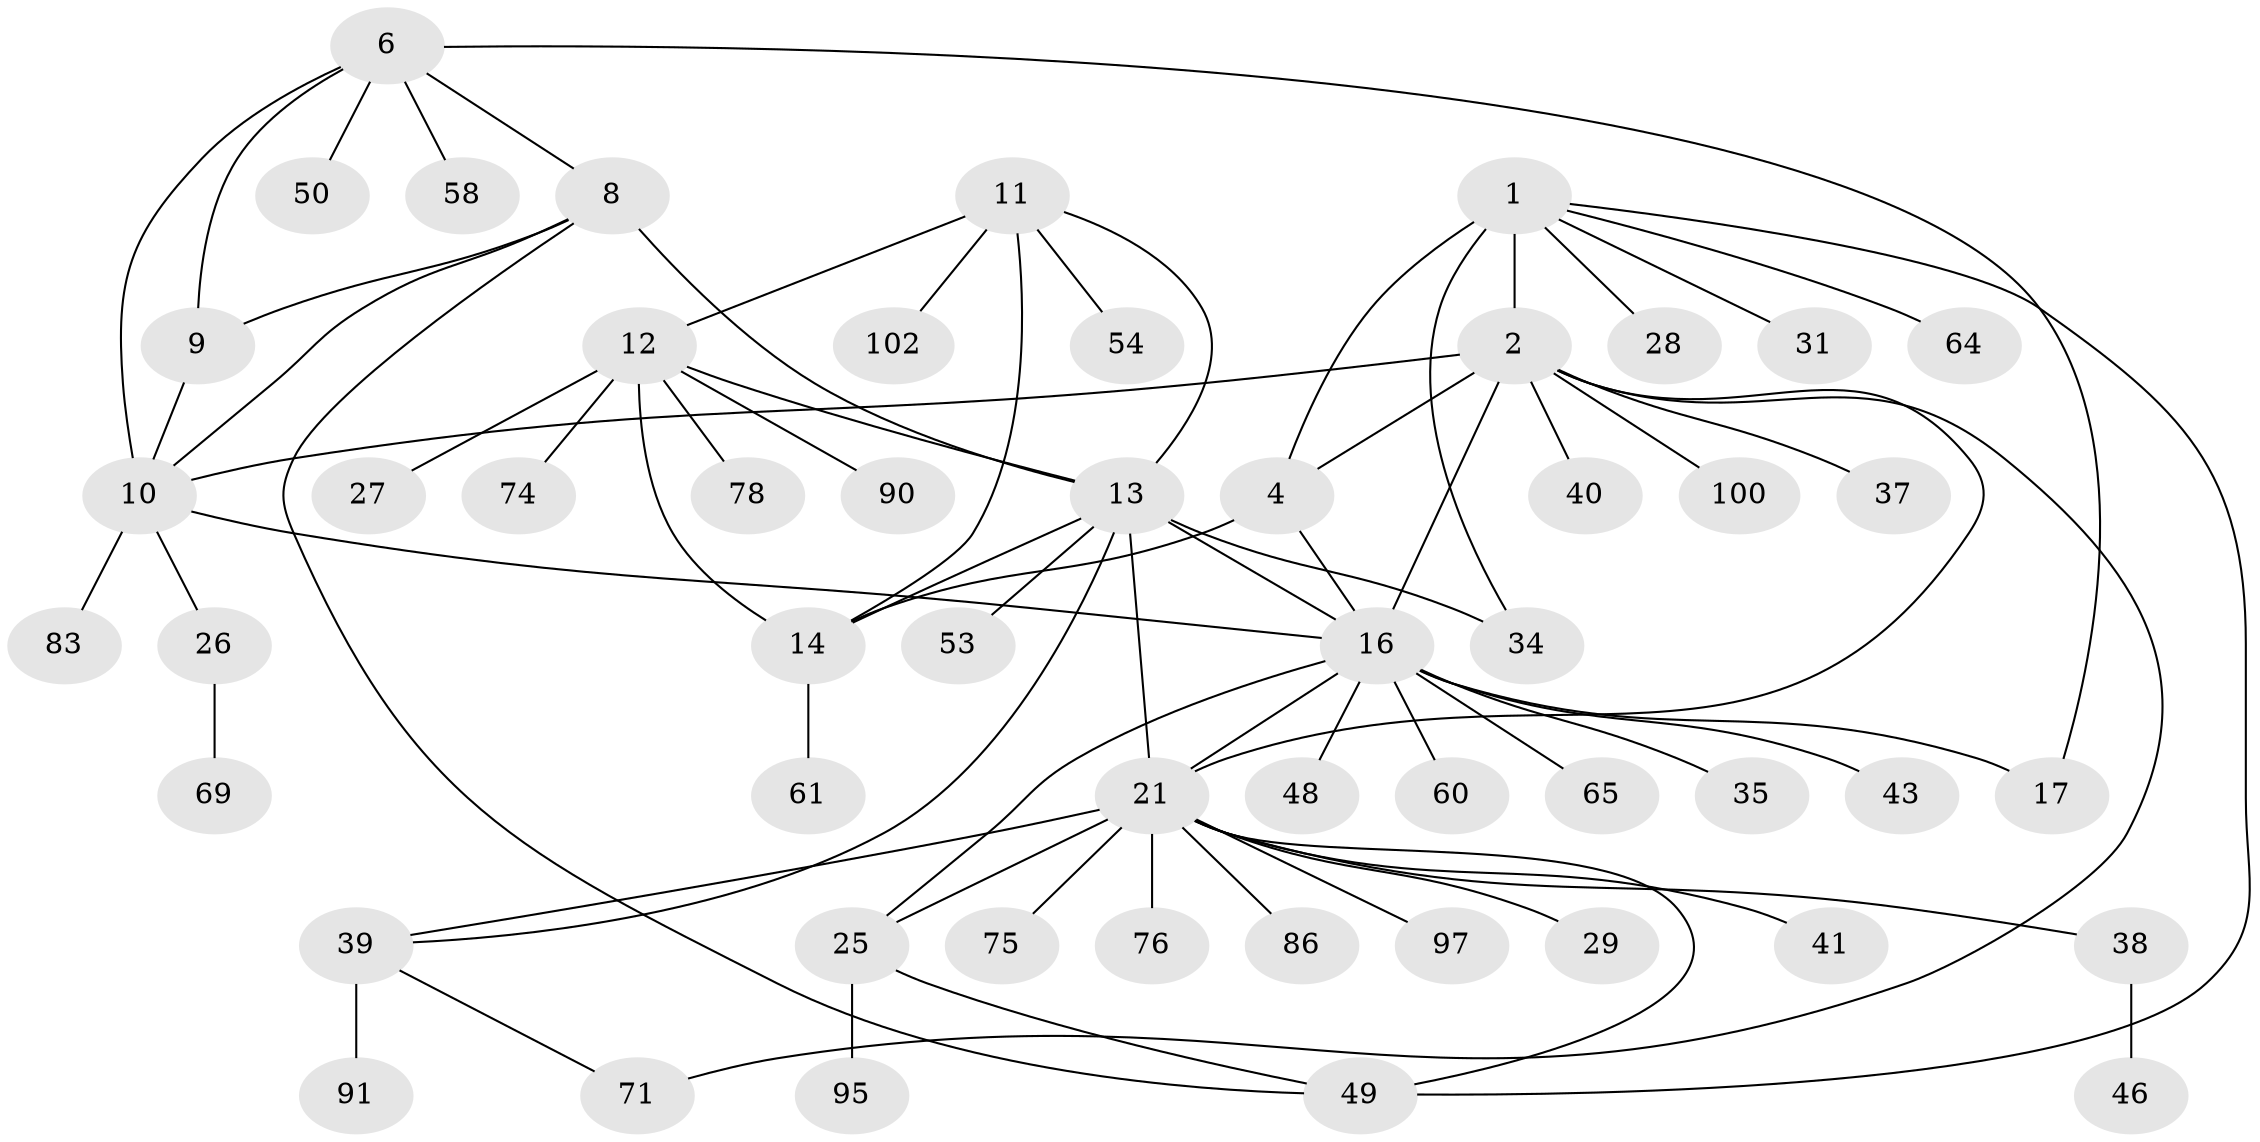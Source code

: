 // original degree distribution, {8: 0.028037383177570093, 10: 0.018691588785046728, 6: 0.06542056074766354, 7: 0.04672897196261682, 11: 0.028037383177570093, 5: 0.018691588785046728, 9: 0.009345794392523364, 13: 0.009345794392523364, 4: 0.028037383177570093, 2: 0.16822429906542055, 1: 0.5420560747663551, 3: 0.037383177570093455}
// Generated by graph-tools (version 1.1) at 2025/15/03/09/25 04:15:44]
// undirected, 53 vertices, 73 edges
graph export_dot {
graph [start="1"]
  node [color=gray90,style=filled];
  1 [super="+68+3"];
  2 [super="+5"];
  4;
  6 [super="+96+87+103+80+33+36+7"];
  8 [super="+44+84+101+93"];
  9 [super="+56+67+55"];
  10;
  11 [super="+85"];
  12;
  13 [super="+62"];
  14 [super="+15"];
  16 [super="+24+45+18+30+72+77+73"];
  17;
  21 [super="+63+22"];
  25;
  26 [super="+42"];
  27;
  28;
  29;
  31 [super="+70"];
  34;
  35;
  37;
  38 [super="+52"];
  39;
  40;
  41 [super="+94+88"];
  43;
  46 [super="+106"];
  48;
  49 [super="+92+104+105"];
  50;
  53;
  54;
  58;
  60;
  61;
  64;
  65;
  69;
  71;
  74;
  75;
  76 [super="+98"];
  78;
  83;
  86;
  90;
  91;
  95;
  97;
  100;
  102;
  1 -- 2 [weight=4];
  1 -- 4 [weight=2];
  1 -- 28;
  1 -- 34;
  1 -- 49;
  1 -- 64;
  1 -- 31;
  2 -- 4 [weight=2];
  2 -- 21;
  2 -- 37;
  2 -- 40;
  2 -- 71;
  2 -- 100;
  2 -- 16 [weight=2];
  2 -- 10;
  4 -- 14;
  4 -- 16;
  6 -- 8 [weight=2];
  6 -- 9 [weight=2];
  6 -- 10 [weight=2];
  6 -- 58;
  6 -- 17 [weight=2];
  6 -- 50;
  8 -- 9;
  8 -- 10;
  8 -- 13 [weight=2];
  8 -- 49;
  9 -- 10;
  10 -- 26;
  10 -- 83;
  10 -- 16;
  11 -- 12;
  11 -- 13;
  11 -- 14 [weight=2];
  11 -- 54;
  11 -- 102;
  12 -- 13;
  12 -- 14 [weight=2];
  12 -- 27;
  12 -- 74;
  12 -- 78;
  12 -- 90;
  13 -- 14 [weight=2];
  13 -- 39;
  13 -- 53;
  13 -- 34;
  13 -- 21;
  13 -- 16;
  14 -- 61;
  16 -- 17 [weight=4];
  16 -- 35;
  16 -- 65;
  16 -- 21 [weight=3];
  16 -- 25;
  16 -- 43;
  16 -- 48;
  16 -- 60;
  21 -- 25 [weight=3];
  21 -- 76;
  21 -- 86;
  21 -- 97;
  21 -- 49;
  21 -- 38;
  21 -- 39;
  21 -- 41;
  21 -- 75;
  21 -- 29;
  25 -- 95;
  25 -- 49;
  26 -- 69;
  38 -- 46;
  39 -- 71;
  39 -- 91;
}
